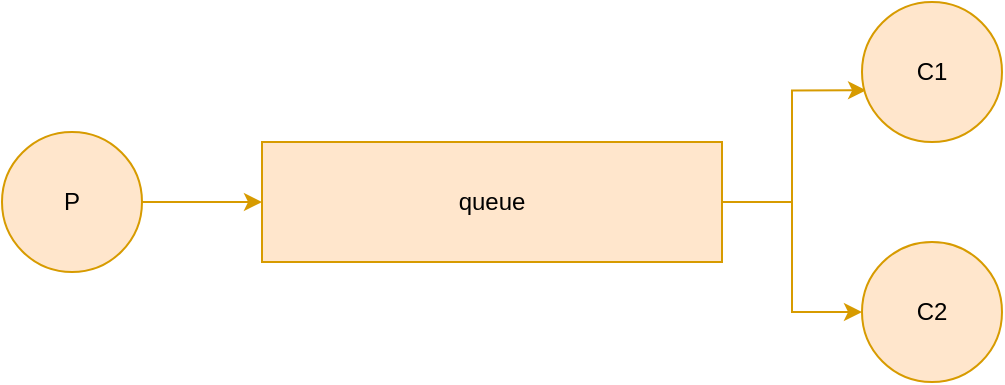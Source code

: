<mxfile version="21.6.6" type="github">
  <diagram name="第 1 页" id="-sM2Icsaqd06QTDszNt_">
    <mxGraphModel dx="1050" dy="581" grid="1" gridSize="10" guides="1" tooltips="1" connect="1" arrows="1" fold="1" page="1" pageScale="1" pageWidth="827" pageHeight="1169" math="0" shadow="0">
      <root>
        <mxCell id="0" />
        <mxCell id="1" parent="0" />
        <mxCell id="NThKjhoDEQNiclKJ26v_-7" style="edgeStyle=orthogonalEdgeStyle;rounded=0;orthogonalLoop=1;jettySize=auto;html=1;exitX=1;exitY=0.5;exitDx=0;exitDy=0;entryX=0;entryY=0.5;entryDx=0;entryDy=0;fillColor=#ffe6cc;strokeColor=#d79b00;" edge="1" parent="1" source="NThKjhoDEQNiclKJ26v_-1" target="NThKjhoDEQNiclKJ26v_-2">
          <mxGeometry relative="1" as="geometry">
            <mxPoint x="230" y="295" as="targetPoint" />
          </mxGeometry>
        </mxCell>
        <mxCell id="NThKjhoDEQNiclKJ26v_-1" value="P" style="ellipse;whiteSpace=wrap;html=1;aspect=fixed;fillColor=#ffe6cc;strokeColor=#d79b00;" vertex="1" parent="1">
          <mxGeometry x="110" y="255" width="70" height="70" as="geometry" />
        </mxCell>
        <mxCell id="NThKjhoDEQNiclKJ26v_-5" style="edgeStyle=orthogonalEdgeStyle;rounded=0;orthogonalLoop=1;jettySize=auto;html=1;exitX=1;exitY=0.5;exitDx=0;exitDy=0;entryX=0.029;entryY=0.631;entryDx=0;entryDy=0;entryPerimeter=0;fillColor=#ffe6cc;strokeColor=#d79b00;" edge="1" parent="1" source="NThKjhoDEQNiclKJ26v_-2" target="NThKjhoDEQNiclKJ26v_-3">
          <mxGeometry relative="1" as="geometry" />
        </mxCell>
        <mxCell id="NThKjhoDEQNiclKJ26v_-6" style="edgeStyle=orthogonalEdgeStyle;rounded=0;orthogonalLoop=1;jettySize=auto;html=1;exitX=1;exitY=0.5;exitDx=0;exitDy=0;entryX=0;entryY=0.5;entryDx=0;entryDy=0;fillColor=#ffe6cc;strokeColor=#d79b00;" edge="1" parent="1" source="NThKjhoDEQNiclKJ26v_-2" target="NThKjhoDEQNiclKJ26v_-4">
          <mxGeometry relative="1" as="geometry" />
        </mxCell>
        <mxCell id="NThKjhoDEQNiclKJ26v_-2" value="queue" style="rounded=0;whiteSpace=wrap;html=1;fillColor=#ffe6cc;strokeColor=#d79b00;" vertex="1" parent="1">
          <mxGeometry x="240" y="260" width="230" height="60" as="geometry" />
        </mxCell>
        <mxCell id="NThKjhoDEQNiclKJ26v_-3" value="C1" style="ellipse;whiteSpace=wrap;html=1;aspect=fixed;fillColor=#ffe6cc;strokeColor=#d79b00;" vertex="1" parent="1">
          <mxGeometry x="540" y="190" width="70" height="70" as="geometry" />
        </mxCell>
        <mxCell id="NThKjhoDEQNiclKJ26v_-4" value="C2" style="ellipse;whiteSpace=wrap;html=1;aspect=fixed;fillColor=#ffe6cc;strokeColor=#d79b00;" vertex="1" parent="1">
          <mxGeometry x="540" y="310" width="70" height="70" as="geometry" />
        </mxCell>
      </root>
    </mxGraphModel>
  </diagram>
</mxfile>
